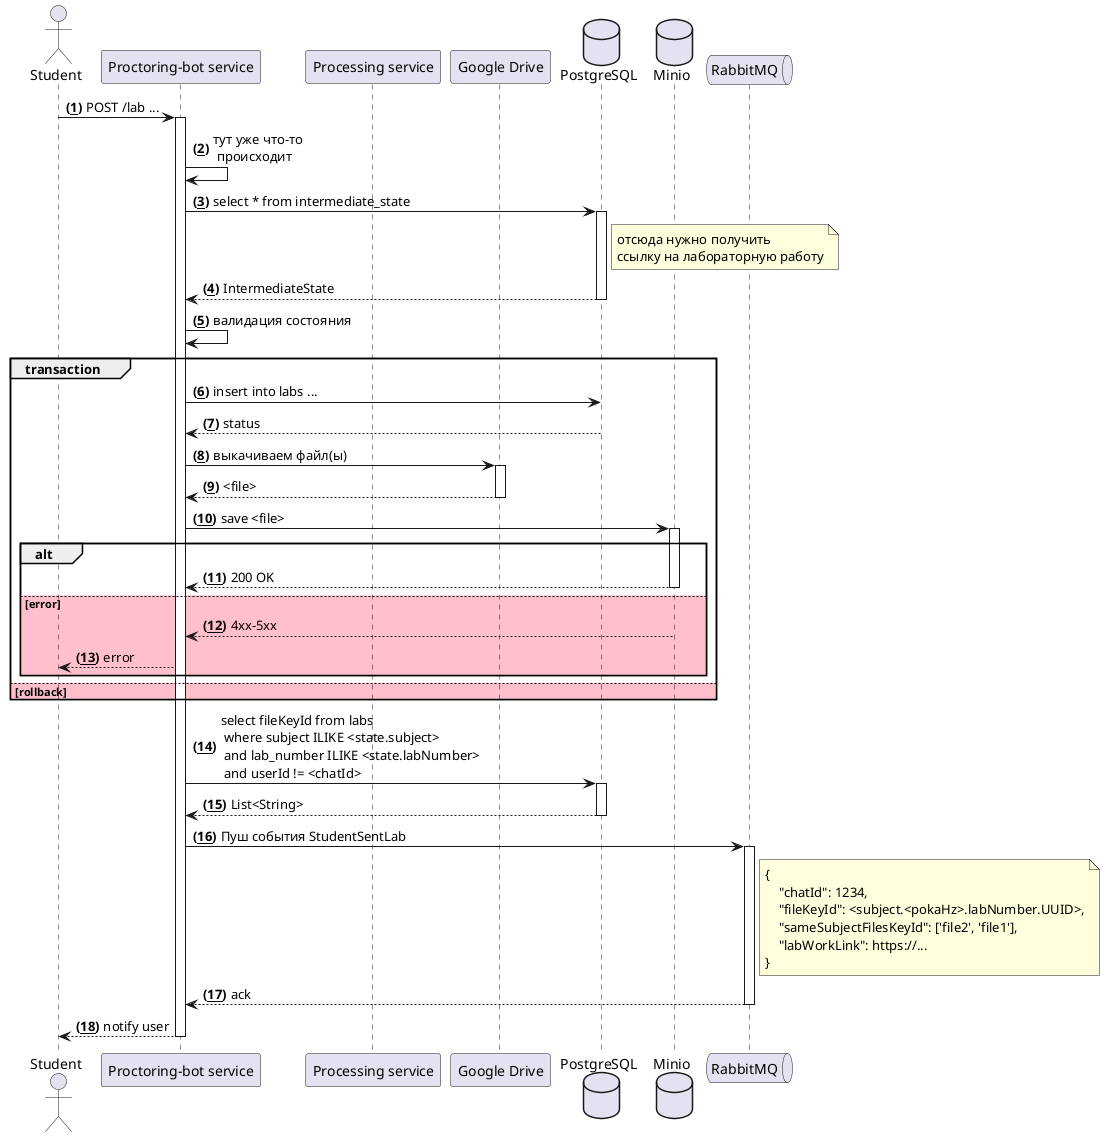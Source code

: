 @startuml

autonumber "<b>(<u>##</u>)"

actor Student as stud

participant "Proctoring-bot service" as pbs
participant "Processing service" as ps

participant "Google Drive" as gd


database PostgreSQL as db
database Minio as minio
queue "RabbitMQ" as rmq

' эта часть уже написана

stud -> pbs++ : POST /lab ...

pbs -> pbs: тут уже что-то\n происходит

pbs -> db++ : select * from intermediate_state
note right db
    отсюда нужно получить
    ссылку на лабораторную работу
end note
pbs <-- db-- : IntermediateState

pbs -> pbs: валидация состояния

group transaction
pbs -> db: insert into labs ...
pbs <-- db: status

pbs -> gd++ : выкачиваем файл(ы)
pbs <-- gd-- : <file>

pbs -> minio++ : save <file>
alt
pbs <-- minio-- : 200 OK
else #Pink error
pbs <-- minio-- : 4xx-5xx
stud <-- pbs : error
end
else #pink rollback
end group

pbs -> db++ : select fileKeyId from labs\n where subject ILIKE <state.subject>\n and lab_number ILIKE <state.labNumber>\n and userId != <chatId>
pbs <-- db-- : List<String>

pbs -> rmq++ : Пуш события StudentSentLab

note right rmq
    {
        "chatId": 1234,
        "fileKeyId": <subject.<pokaHz>.labNumber.UUID>,
        "sameSubjectFilesKeyId": ['file2', 'file1'],
        "labWorkLink": https://...
    }
end note

pbs <-- rmq--: ack

stud <-- pbs-- : notify user



@enduml